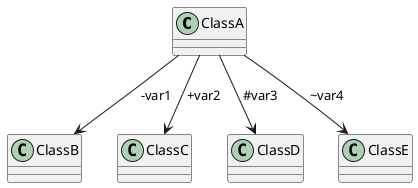 {
  "sha1": "ohljbts61tj968pbugl3dlp1ygpsq05",
  "insertion": {
    "when": "2024-06-04T17:28:39.873Z",
    "url": "https://forum.plantuml.net/16412/attribute-visibility-association-classattributeiconsize",
    "user": "plantuml@gmail.com"
  }
}
@startuml
skinparam classAttributeIconSize 0
class ClassA
class ClassB
class ClassC
class ClassD
class ClassE
ClassA --> ClassB : -var1
ClassA --> ClassC : +var2
ClassA --> ClassD : #var3
ClassA --> ClassE : ~var4
@enduml
